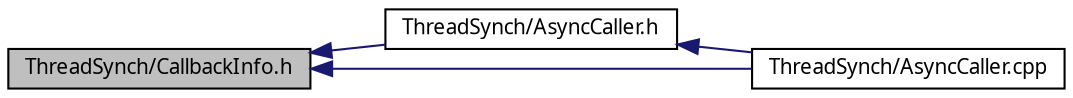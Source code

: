 digraph G
{
  edge [fontname="FreeSans.ttf",fontsize=10,labelfontname="FreeSans.ttf",labelfontsize=10];
  node [fontname="FreeSans.ttf",fontsize=10,shape=record];
  rankdir=LR;
  Node1 [label="ThreadSynch/CallbackInfo.h",height=0.2,width=0.4,color="black", fillcolor="grey75", style="filled" fontcolor="black"];
  Node1 -> Node2 [dir=back,color="midnightblue",fontsize=10,style="solid",fontname="FreeSans.ttf"];
  Node2 [label="ThreadSynch/AsyncCaller.h",height=0.2,width=0.4,color="black", fillcolor="white", style="filled",URL="$_async_caller_8h.html"];
  Node2 -> Node3 [dir=back,color="midnightblue",fontsize=10,style="solid",fontname="FreeSans.ttf"];
  Node3 [label="ThreadSynch/AsyncCaller.cpp",height=0.2,width=0.4,color="black", fillcolor="white", style="filled",URL="$_async_caller_8cpp.html"];
  Node1 -> Node3 [dir=back,color="midnightblue",fontsize=10,style="solid",fontname="FreeSans.ttf"];
}
